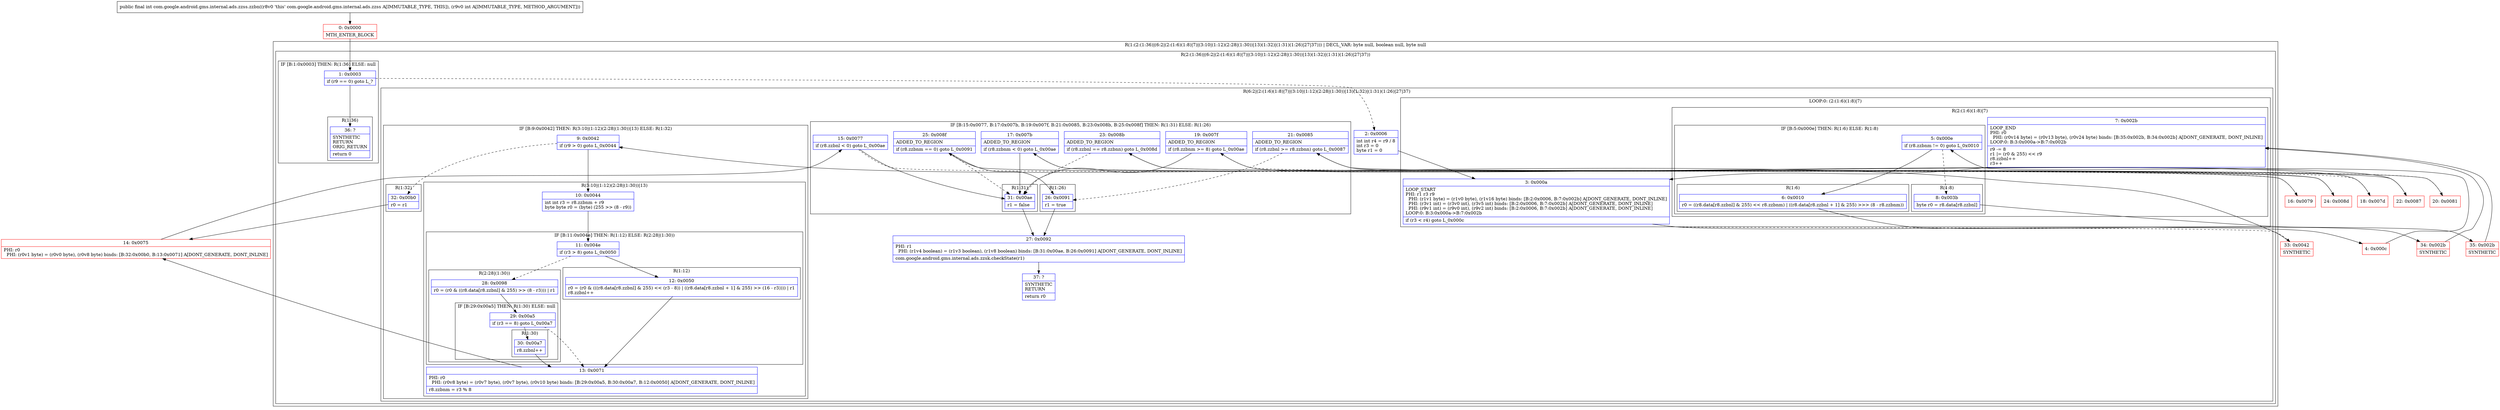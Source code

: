 digraph "CFG forcom.google.android.gms.internal.ads.zzss.zzbn(I)I" {
subgraph cluster_Region_1951288440 {
label = "R(1:(2:(1:36)|(6:2|(2:(1:6)(1:8)|7)|(3:10|(1:12)(2:28|(1:30))|13)(1:32)|(1:31)(1:26)|27|37))) | DECL_VAR: byte null, boolean null, byte null\l";
node [shape=record,color=blue];
subgraph cluster_Region_704263565 {
label = "R(2:(1:36)|(6:2|(2:(1:6)(1:8)|7)|(3:10|(1:12)(2:28|(1:30))|13)(1:32)|(1:31)(1:26)|27|37))";
node [shape=record,color=blue];
subgraph cluster_IfRegion_1359522543 {
label = "IF [B:1:0x0003] THEN: R(1:36) ELSE: null";
node [shape=record,color=blue];
Node_1 [shape=record,label="{1\:\ 0x0003|if (r9 == 0) goto L_?\l}"];
subgraph cluster_Region_779573226 {
label = "R(1:36)";
node [shape=record,color=blue];
Node_36 [shape=record,label="{36\:\ ?|SYNTHETIC\lRETURN\lORIG_RETURN\l|return 0\l}"];
}
}
subgraph cluster_Region_1074990980 {
label = "R(6:2|(2:(1:6)(1:8)|7)|(3:10|(1:12)(2:28|(1:30))|13)(1:32)|(1:31)(1:26)|27|37)";
node [shape=record,color=blue];
Node_2 [shape=record,label="{2\:\ 0x0006|int int r4 = r9 \/ 8\lint r3 = 0\lbyte r1 = 0\l}"];
subgraph cluster_LoopRegion_240973014 {
label = "LOOP:0: (2:(1:6)(1:8)|7)";
node [shape=record,color=blue];
Node_3 [shape=record,label="{3\:\ 0x000a|LOOP_START\lPHI: r1 r3 r9 \l  PHI: (r1v1 byte) = (r1v0 byte), (r1v16 byte) binds: [B:2:0x0006, B:7:0x002b] A[DONT_GENERATE, DONT_INLINE]\l  PHI: (r3v1 int) = (r3v0 int), (r3v5 int) binds: [B:2:0x0006, B:7:0x002b] A[DONT_GENERATE, DONT_INLINE]\l  PHI: (r9v1 int) = (r9v0 int), (r9v2 int) binds: [B:2:0x0006, B:7:0x002b] A[DONT_GENERATE, DONT_INLINE]\lLOOP:0: B:3:0x000a\-\>B:7:0x002b\l|if (r3 \< r4) goto L_0x000c\l}"];
subgraph cluster_Region_1493152861 {
label = "R(2:(1:6)(1:8)|7)";
node [shape=record,color=blue];
subgraph cluster_IfRegion_677176272 {
label = "IF [B:5:0x000e] THEN: R(1:6) ELSE: R(1:8)";
node [shape=record,color=blue];
Node_5 [shape=record,label="{5\:\ 0x000e|if (r8.zzbnm != 0) goto L_0x0010\l}"];
subgraph cluster_Region_163495498 {
label = "R(1:6)";
node [shape=record,color=blue];
Node_6 [shape=record,label="{6\:\ 0x0010|r0 = ((r8.data[r8.zzbnl] & 255) \<\< r8.zzbnm) \| ((r8.data[r8.zzbnl + 1] & 255) \>\>\> (8 \- r8.zzbnm))\l}"];
}
subgraph cluster_Region_1183719926 {
label = "R(1:8)";
node [shape=record,color=blue];
Node_8 [shape=record,label="{8\:\ 0x003b|byte r0 = r8.data[r8.zzbnl]\l}"];
}
}
Node_7 [shape=record,label="{7\:\ 0x002b|LOOP_END\lPHI: r0 \l  PHI: (r0v14 byte) = (r0v13 byte), (r0v24 byte) binds: [B:35:0x002b, B:34:0x002b] A[DONT_GENERATE, DONT_INLINE]\lLOOP:0: B:3:0x000a\-\>B:7:0x002b\l|r9 \-= 8\lr1 \|= (r0 & 255) \<\< r9\lr8.zzbnl++\lr3++\l}"];
}
}
subgraph cluster_IfRegion_1349713163 {
label = "IF [B:9:0x0042] THEN: R(3:10|(1:12)(2:28|(1:30))|13) ELSE: R(1:32)";
node [shape=record,color=blue];
Node_9 [shape=record,label="{9\:\ 0x0042|if (r9 \> 0) goto L_0x0044\l}"];
subgraph cluster_Region_830459925 {
label = "R(3:10|(1:12)(2:28|(1:30))|13)";
node [shape=record,color=blue];
Node_10 [shape=record,label="{10\:\ 0x0044|int int r3 = r8.zzbnm + r9\lbyte byte r0 = (byte) (255 \>\> (8 \- r9))\l}"];
subgraph cluster_IfRegion_1202217230 {
label = "IF [B:11:0x004e] THEN: R(1:12) ELSE: R(2:28|(1:30))";
node [shape=record,color=blue];
Node_11 [shape=record,label="{11\:\ 0x004e|if (r3 \> 8) goto L_0x0050\l}"];
subgraph cluster_Region_1203041053 {
label = "R(1:12)";
node [shape=record,color=blue];
Node_12 [shape=record,label="{12\:\ 0x0050|r0 = (r0 & (((r8.data[r8.zzbnl] & 255) \<\< (r3 \- 8)) \| ((r8.data[r8.zzbnl + 1] & 255) \>\> (16 \- r3)))) \| r1\lr8.zzbnl++\l}"];
}
subgraph cluster_Region_528726848 {
label = "R(2:28|(1:30))";
node [shape=record,color=blue];
Node_28 [shape=record,label="{28\:\ 0x0098|r0 = (r0 & ((r8.data[r8.zzbnl] & 255) \>\> (8 \- r3))) \| r1\l}"];
subgraph cluster_IfRegion_1411178395 {
label = "IF [B:29:0x00a5] THEN: R(1:30) ELSE: null";
node [shape=record,color=blue];
Node_29 [shape=record,label="{29\:\ 0x00a5|if (r3 == 8) goto L_0x00a7\l}"];
subgraph cluster_Region_1153002040 {
label = "R(1:30)";
node [shape=record,color=blue];
Node_30 [shape=record,label="{30\:\ 0x00a7|r8.zzbnl++\l}"];
}
}
}
}
Node_13 [shape=record,label="{13\:\ 0x0071|PHI: r0 \l  PHI: (r0v8 byte) = (r0v7 byte), (r0v7 byte), (r0v10 byte) binds: [B:29:0x00a5, B:30:0x00a7, B:12:0x0050] A[DONT_GENERATE, DONT_INLINE]\l|r8.zzbnm = r3 % 8\l}"];
}
subgraph cluster_Region_1989150242 {
label = "R(1:32)";
node [shape=record,color=blue];
Node_32 [shape=record,label="{32\:\ 0x00b0|r0 = r1\l}"];
}
}
subgraph cluster_IfRegion_1348840770 {
label = "IF [B:15:0x0077, B:17:0x007b, B:19:0x007f, B:21:0x0085, B:23:0x008b, B:25:0x008f] THEN: R(1:31) ELSE: R(1:26)";
node [shape=record,color=blue];
Node_15 [shape=record,label="{15\:\ 0x0077|if (r8.zzbnl \< 0) goto L_0x00ae\l}"];
Node_17 [shape=record,label="{17\:\ 0x007b|ADDED_TO_REGION\l|if (r8.zzbnm \< 0) goto L_0x00ae\l}"];
Node_19 [shape=record,label="{19\:\ 0x007f|ADDED_TO_REGION\l|if (r8.zzbnm \>= 8) goto L_0x00ae\l}"];
Node_21 [shape=record,label="{21\:\ 0x0085|ADDED_TO_REGION\l|if (r8.zzbnl \>= r8.zzbnn) goto L_0x0087\l}"];
Node_23 [shape=record,label="{23\:\ 0x008b|ADDED_TO_REGION\l|if (r8.zzbnl == r8.zzbnn) goto L_0x008d\l}"];
Node_25 [shape=record,label="{25\:\ 0x008f|ADDED_TO_REGION\l|if (r8.zzbnm == 0) goto L_0x0091\l}"];
subgraph cluster_Region_1407719921 {
label = "R(1:31)";
node [shape=record,color=blue];
Node_31 [shape=record,label="{31\:\ 0x00ae|r1 = false\l}"];
}
subgraph cluster_Region_858010762 {
label = "R(1:26)";
node [shape=record,color=blue];
Node_26 [shape=record,label="{26\:\ 0x0091|r1 = true\l}"];
}
}
Node_27 [shape=record,label="{27\:\ 0x0092|PHI: r1 \l  PHI: (r1v4 boolean) = (r1v3 boolean), (r1v8 boolean) binds: [B:31:0x00ae, B:26:0x0091] A[DONT_GENERATE, DONT_INLINE]\l|com.google.android.gms.internal.ads.zzsk.checkState(r1)\l}"];
Node_37 [shape=record,label="{37\:\ ?|SYNTHETIC\lRETURN\l|return r0\l}"];
}
}
}
Node_0 [shape=record,color=red,label="{0\:\ 0x0000|MTH_ENTER_BLOCK\l}"];
Node_4 [shape=record,color=red,label="{4\:\ 0x000c}"];
Node_14 [shape=record,color=red,label="{14\:\ 0x0075|PHI: r0 \l  PHI: (r0v1 byte) = (r0v0 byte), (r0v8 byte) binds: [B:32:0x00b0, B:13:0x0071] A[DONT_GENERATE, DONT_INLINE]\l}"];
Node_16 [shape=record,color=red,label="{16\:\ 0x0079}"];
Node_18 [shape=record,color=red,label="{18\:\ 0x007d}"];
Node_20 [shape=record,color=red,label="{20\:\ 0x0081}"];
Node_22 [shape=record,color=red,label="{22\:\ 0x0087}"];
Node_24 [shape=record,color=red,label="{24\:\ 0x008d}"];
Node_33 [shape=record,color=red,label="{33\:\ 0x0042|SYNTHETIC\l}"];
Node_34 [shape=record,color=red,label="{34\:\ 0x002b|SYNTHETIC\l}"];
Node_35 [shape=record,color=red,label="{35\:\ 0x002b|SYNTHETIC\l}"];
MethodNode[shape=record,label="{public final int com.google.android.gms.internal.ads.zzss.zzbn((r8v0 'this' com.google.android.gms.internal.ads.zzss A[IMMUTABLE_TYPE, THIS]), (r9v0 int A[IMMUTABLE_TYPE, METHOD_ARGUMENT])) }"];
MethodNode -> Node_0;
Node_1 -> Node_2[style=dashed];
Node_1 -> Node_36;
Node_2 -> Node_3;
Node_3 -> Node_4;
Node_3 -> Node_33[style=dashed];
Node_5 -> Node_6;
Node_5 -> Node_8[style=dashed];
Node_6 -> Node_34;
Node_8 -> Node_35;
Node_7 -> Node_3;
Node_9 -> Node_10;
Node_9 -> Node_32[style=dashed];
Node_10 -> Node_11;
Node_11 -> Node_12;
Node_11 -> Node_28[style=dashed];
Node_12 -> Node_13;
Node_28 -> Node_29;
Node_29 -> Node_13[style=dashed];
Node_29 -> Node_30;
Node_30 -> Node_13;
Node_13 -> Node_14;
Node_32 -> Node_14;
Node_15 -> Node_16[style=dashed];
Node_15 -> Node_31;
Node_17 -> Node_18[style=dashed];
Node_17 -> Node_31;
Node_19 -> Node_20[style=dashed];
Node_19 -> Node_31;
Node_21 -> Node_22;
Node_21 -> Node_26[style=dashed];
Node_23 -> Node_24;
Node_23 -> Node_31[style=dashed];
Node_25 -> Node_26;
Node_25 -> Node_31[style=dashed];
Node_31 -> Node_27;
Node_26 -> Node_27;
Node_27 -> Node_37;
Node_0 -> Node_1;
Node_4 -> Node_5;
Node_14 -> Node_15;
Node_16 -> Node_17;
Node_18 -> Node_19;
Node_20 -> Node_21;
Node_22 -> Node_23;
Node_24 -> Node_25;
Node_33 -> Node_9;
Node_34 -> Node_7;
Node_35 -> Node_7;
}

